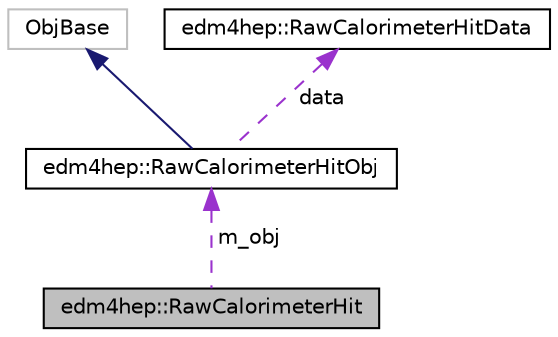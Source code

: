 digraph "edm4hep::RawCalorimeterHit"
{
 // LATEX_PDF_SIZE
  edge [fontname="Helvetica",fontsize="10",labelfontname="Helvetica",labelfontsize="10"];
  node [fontname="Helvetica",fontsize="10",shape=record];
  Node1 [label="edm4hep::RawCalorimeterHit",height=0.2,width=0.4,color="black", fillcolor="grey75", style="filled", fontcolor="black",tooltip="Raw calorimeter hit."];
  Node2 -> Node1 [dir="back",color="darkorchid3",fontsize="10",style="dashed",label=" m_obj" ,fontname="Helvetica"];
  Node2 [label="edm4hep::RawCalorimeterHitObj",height=0.2,width=0.4,color="black", fillcolor="white", style="filled",URL="$classedm4hep_1_1_raw_calorimeter_hit_obj.html",tooltip=" "];
  Node3 -> Node2 [dir="back",color="midnightblue",fontsize="10",style="solid",fontname="Helvetica"];
  Node3 [label="ObjBase",height=0.2,width=0.4,color="grey75", fillcolor="white", style="filled",tooltip=" "];
  Node4 -> Node2 [dir="back",color="darkorchid3",fontsize="10",style="dashed",label=" data" ,fontname="Helvetica"];
  Node4 [label="edm4hep::RawCalorimeterHitData",height=0.2,width=0.4,color="black", fillcolor="white", style="filled",URL="$classedm4hep_1_1_raw_calorimeter_hit_data.html",tooltip="Raw calorimeter hit."];
}
